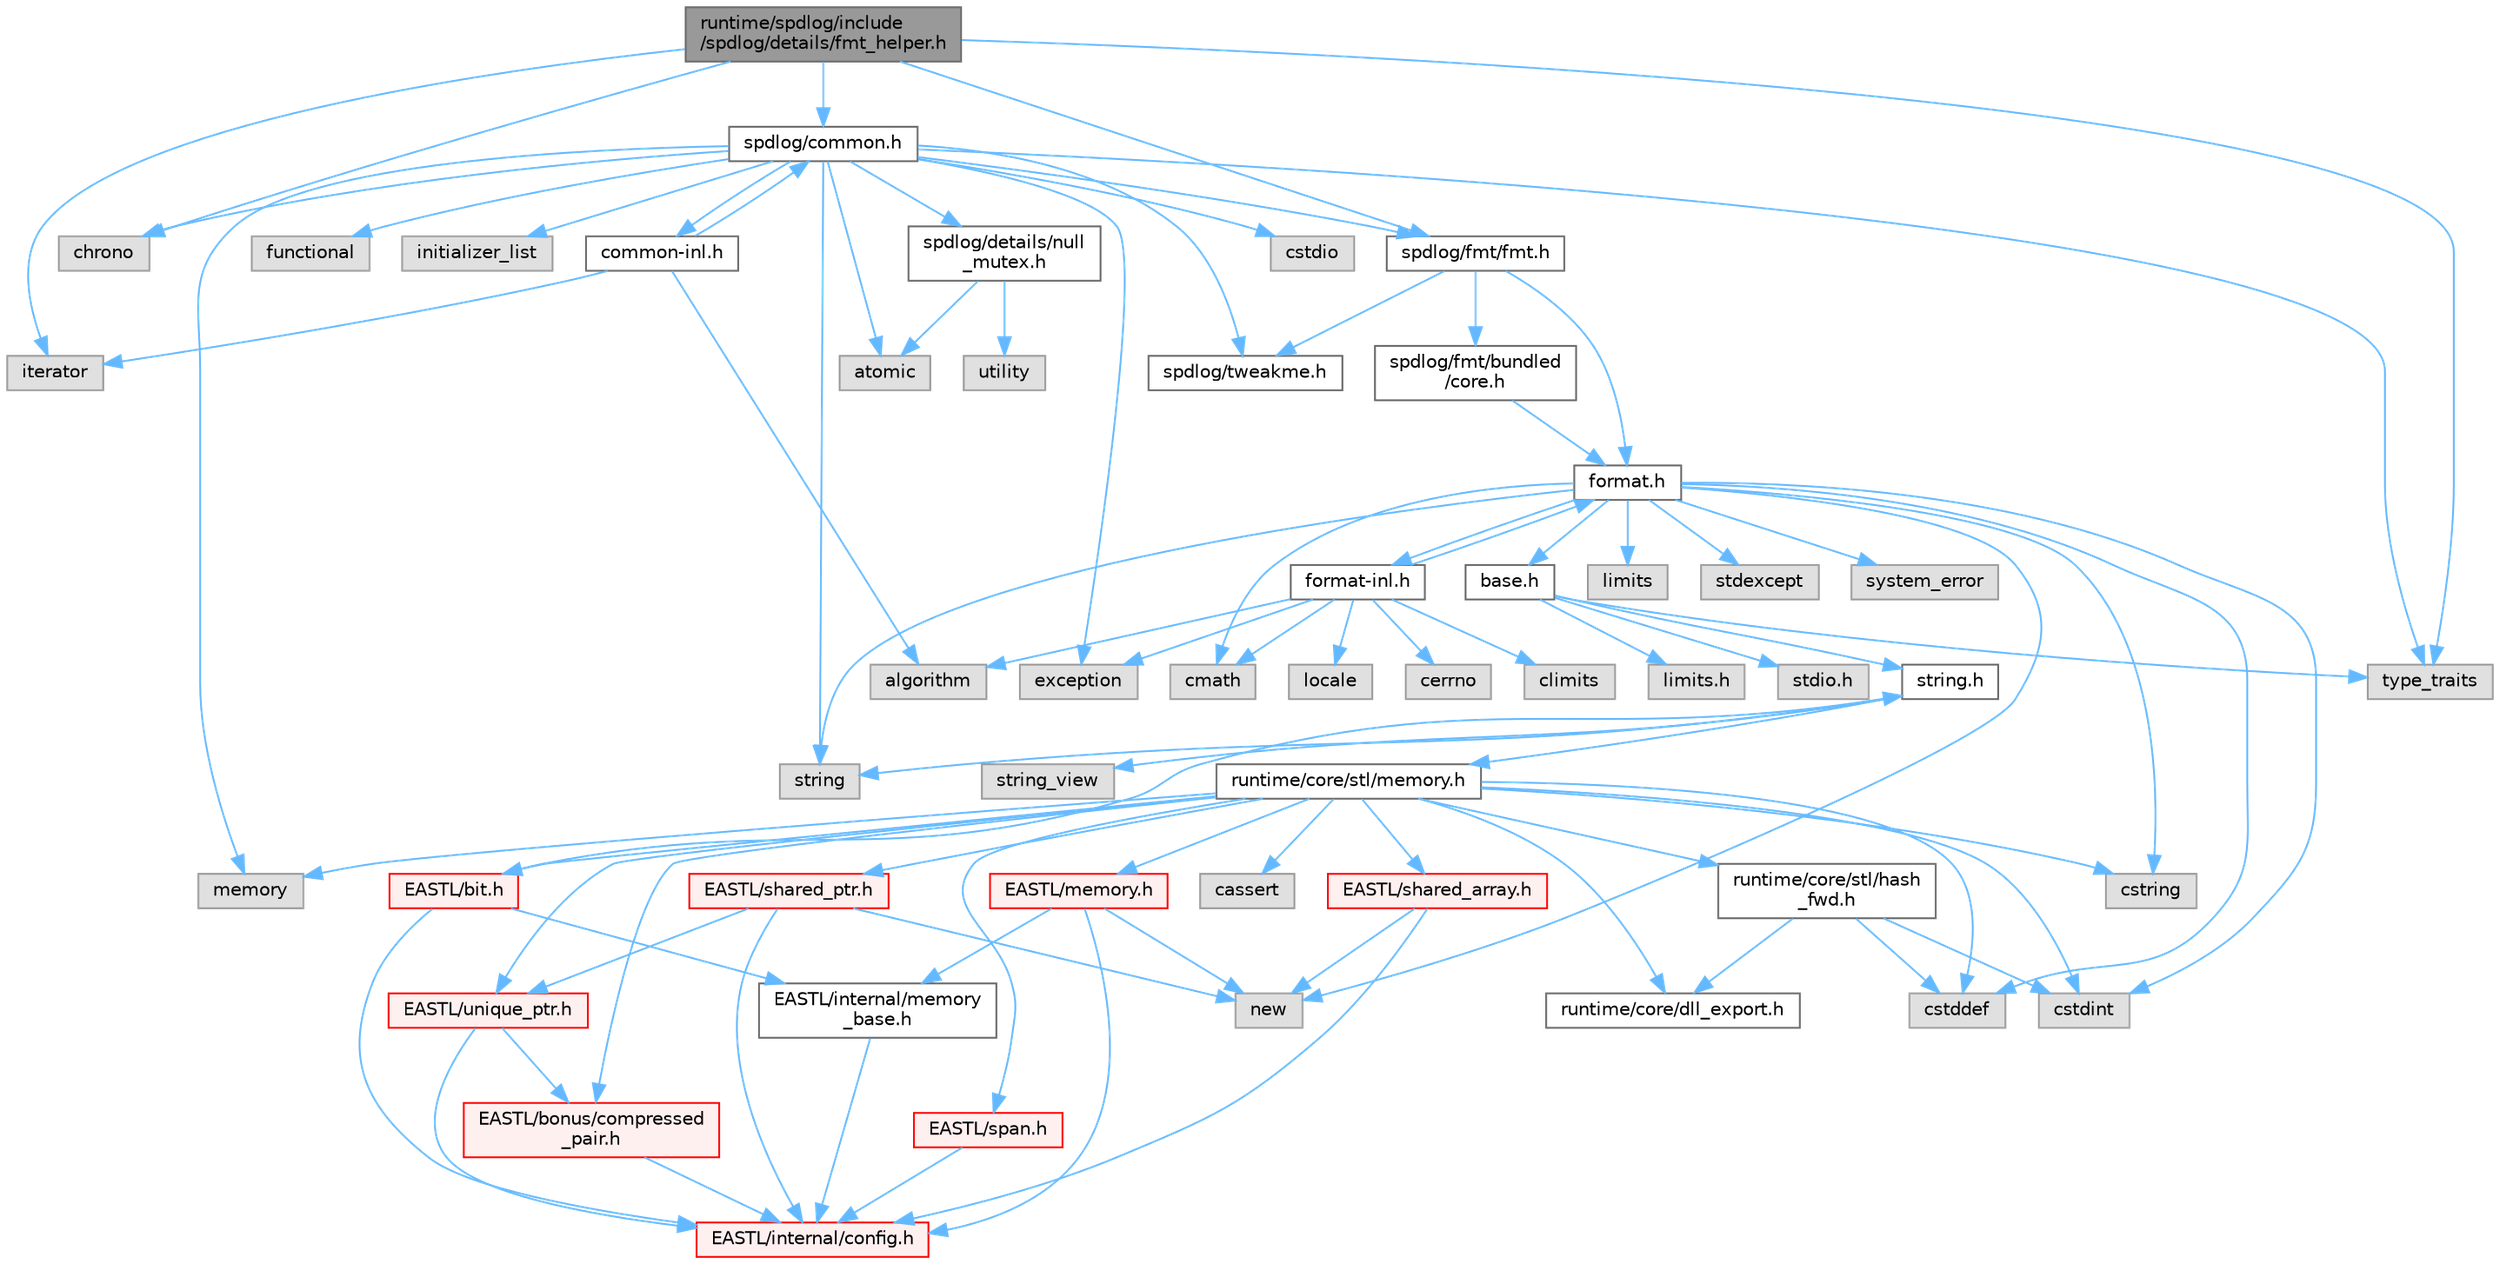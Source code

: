 digraph "runtime/spdlog/include/spdlog/details/fmt_helper.h"
{
 // LATEX_PDF_SIZE
  bgcolor="transparent";
  edge [fontname=Helvetica,fontsize=10,labelfontname=Helvetica,labelfontsize=10];
  node [fontname=Helvetica,fontsize=10,shape=box,height=0.2,width=0.4];
  Node1 [id="Node000001",label="runtime/spdlog/include\l/spdlog/details/fmt_helper.h",height=0.2,width=0.4,color="gray40", fillcolor="grey60", style="filled", fontcolor="black",tooltip=" "];
  Node1 -> Node2 [id="edge86_Node000001_Node000002",color="steelblue1",style="solid",tooltip=" "];
  Node2 [id="Node000002",label="chrono",height=0.2,width=0.4,color="grey60", fillcolor="#E0E0E0", style="filled",tooltip=" "];
  Node1 -> Node3 [id="edge87_Node000001_Node000003",color="steelblue1",style="solid",tooltip=" "];
  Node3 [id="Node000003",label="iterator",height=0.2,width=0.4,color="grey60", fillcolor="#E0E0E0", style="filled",tooltip=" "];
  Node1 -> Node4 [id="edge88_Node000001_Node000004",color="steelblue1",style="solid",tooltip=" "];
  Node4 [id="Node000004",label="spdlog/common.h",height=0.2,width=0.4,color="grey40", fillcolor="white", style="filled",URL="$common_8h.html",tooltip=" "];
  Node4 -> Node5 [id="edge89_Node000004_Node000005",color="steelblue1",style="solid",tooltip=" "];
  Node5 [id="Node000005",label="spdlog/details/null\l_mutex.h",height=0.2,width=0.4,color="grey40", fillcolor="white", style="filled",URL="$null__mutex_8h.html",tooltip=" "];
  Node5 -> Node6 [id="edge90_Node000005_Node000006",color="steelblue1",style="solid",tooltip=" "];
  Node6 [id="Node000006",label="atomic",height=0.2,width=0.4,color="grey60", fillcolor="#E0E0E0", style="filled",tooltip=" "];
  Node5 -> Node7 [id="edge91_Node000005_Node000007",color="steelblue1",style="solid",tooltip=" "];
  Node7 [id="Node000007",label="utility",height=0.2,width=0.4,color="grey60", fillcolor="#E0E0E0", style="filled",tooltip=" "];
  Node4 -> Node8 [id="edge92_Node000004_Node000008",color="steelblue1",style="solid",tooltip=" "];
  Node8 [id="Node000008",label="spdlog/tweakme.h",height=0.2,width=0.4,color="grey40", fillcolor="white", style="filled",URL="$tweakme_8h.html",tooltip=" "];
  Node4 -> Node6 [id="edge93_Node000004_Node000006",color="steelblue1",style="solid",tooltip=" "];
  Node4 -> Node2 [id="edge94_Node000004_Node000002",color="steelblue1",style="solid",tooltip=" "];
  Node4 -> Node9 [id="edge95_Node000004_Node000009",color="steelblue1",style="solid",tooltip=" "];
  Node9 [id="Node000009",label="cstdio",height=0.2,width=0.4,color="grey60", fillcolor="#E0E0E0", style="filled",tooltip=" "];
  Node4 -> Node10 [id="edge96_Node000004_Node000010",color="steelblue1",style="solid",tooltip=" "];
  Node10 [id="Node000010",label="exception",height=0.2,width=0.4,color="grey60", fillcolor="#E0E0E0", style="filled",tooltip=" "];
  Node4 -> Node11 [id="edge97_Node000004_Node000011",color="steelblue1",style="solid",tooltip=" "];
  Node11 [id="Node000011",label="functional",height=0.2,width=0.4,color="grey60", fillcolor="#E0E0E0", style="filled",tooltip=" "];
  Node4 -> Node12 [id="edge98_Node000004_Node000012",color="steelblue1",style="solid",tooltip=" "];
  Node12 [id="Node000012",label="initializer_list",height=0.2,width=0.4,color="grey60", fillcolor="#E0E0E0", style="filled",tooltip=" "];
  Node4 -> Node13 [id="edge99_Node000004_Node000013",color="steelblue1",style="solid",tooltip=" "];
  Node13 [id="Node000013",label="memory",height=0.2,width=0.4,color="grey60", fillcolor="#E0E0E0", style="filled",tooltip=" "];
  Node4 -> Node14 [id="edge100_Node000004_Node000014",color="steelblue1",style="solid",tooltip=" "];
  Node14 [id="Node000014",label="string",height=0.2,width=0.4,color="grey60", fillcolor="#E0E0E0", style="filled",tooltip=" "];
  Node4 -> Node15 [id="edge101_Node000004_Node000015",color="steelblue1",style="solid",tooltip=" "];
  Node15 [id="Node000015",label="type_traits",height=0.2,width=0.4,color="grey60", fillcolor="#E0E0E0", style="filled",tooltip=" "];
  Node4 -> Node16 [id="edge102_Node000004_Node000016",color="steelblue1",style="solid",tooltip=" "];
  Node16 [id="Node000016",label="spdlog/fmt/fmt.h",height=0.2,width=0.4,color="grey40", fillcolor="white", style="filled",URL="$fmt_8h.html",tooltip=" "];
  Node16 -> Node8 [id="edge103_Node000016_Node000008",color="steelblue1",style="solid",tooltip=" "];
  Node16 -> Node17 [id="edge104_Node000016_Node000017",color="steelblue1",style="solid",tooltip=" "];
  Node17 [id="Node000017",label="spdlog/fmt/bundled\l/core.h",height=0.2,width=0.4,color="grey40", fillcolor="white", style="filled",URL="$core_8h.html",tooltip=" "];
  Node17 -> Node18 [id="edge105_Node000017_Node000018",color="steelblue1",style="solid",tooltip=" "];
  Node18 [id="Node000018",label="format.h",height=0.2,width=0.4,color="grey40", fillcolor="white", style="filled",URL="$spdlog_2include_2spdlog_2fmt_2bundled_2format_8h.html",tooltip=" "];
  Node18 -> Node19 [id="edge106_Node000018_Node000019",color="steelblue1",style="solid",tooltip=" "];
  Node19 [id="Node000019",label="base.h",height=0.2,width=0.4,color="grey40", fillcolor="white", style="filled",URL="$base_8h.html",tooltip=" "];
  Node19 -> Node20 [id="edge107_Node000019_Node000020",color="steelblue1",style="solid",tooltip=" "];
  Node20 [id="Node000020",label="limits.h",height=0.2,width=0.4,color="grey60", fillcolor="#E0E0E0", style="filled",tooltip=" "];
  Node19 -> Node21 [id="edge108_Node000019_Node000021",color="steelblue1",style="solid",tooltip=" "];
  Node21 [id="Node000021",label="stdio.h",height=0.2,width=0.4,color="grey60", fillcolor="#E0E0E0", style="filled",tooltip=" "];
  Node19 -> Node22 [id="edge109_Node000019_Node000022",color="steelblue1",style="solid",tooltip=" "];
  Node22 [id="Node000022",label="string.h",height=0.2,width=0.4,color="grey40", fillcolor="white", style="filled",URL="$string_8h.html",tooltip=" "];
  Node22 -> Node14 [id="edge110_Node000022_Node000014",color="steelblue1",style="solid",tooltip=" "];
  Node22 -> Node23 [id="edge111_Node000022_Node000023",color="steelblue1",style="solid",tooltip=" "];
  Node23 [id="Node000023",label="string_view",height=0.2,width=0.4,color="grey60", fillcolor="#E0E0E0", style="filled",tooltip=" "];
  Node22 -> Node24 [id="edge112_Node000022_Node000024",color="steelblue1",style="solid",tooltip=" "];
  Node24 [id="Node000024",label="runtime/core/stl/memory.h",height=0.2,width=0.4,color="grey40", fillcolor="white", style="filled",URL="$core_2stl_2memory_8h.html",tooltip=" "];
  Node24 -> Node25 [id="edge113_Node000024_Node000025",color="steelblue1",style="solid",tooltip=" "];
  Node25 [id="Node000025",label="cstddef",height=0.2,width=0.4,color="grey60", fillcolor="#E0E0E0", style="filled",tooltip=" "];
  Node24 -> Node26 [id="edge114_Node000024_Node000026",color="steelblue1",style="solid",tooltip=" "];
  Node26 [id="Node000026",label="cstdint",height=0.2,width=0.4,color="grey60", fillcolor="#E0E0E0", style="filled",tooltip=" "];
  Node24 -> Node27 [id="edge115_Node000024_Node000027",color="steelblue1",style="solid",tooltip=" "];
  Node27 [id="Node000027",label="cassert",height=0.2,width=0.4,color="grey60", fillcolor="#E0E0E0", style="filled",tooltip=" "];
  Node24 -> Node13 [id="edge116_Node000024_Node000013",color="steelblue1",style="solid",tooltip=" "];
  Node24 -> Node28 [id="edge117_Node000024_Node000028",color="steelblue1",style="solid",tooltip=" "];
  Node28 [id="Node000028",label="cstring",height=0.2,width=0.4,color="grey60", fillcolor="#E0E0E0", style="filled",tooltip=" "];
  Node24 -> Node29 [id="edge118_Node000024_Node000029",color="steelblue1",style="solid",tooltip=" "];
  Node29 [id="Node000029",label="EASTL/bit.h",height=0.2,width=0.4,color="red", fillcolor="#FFF0F0", style="filled",URL="$bit_8h.html",tooltip=" "];
  Node29 -> Node30 [id="edge119_Node000029_Node000030",color="steelblue1",style="solid",tooltip=" "];
  Node30 [id="Node000030",label="EASTL/internal/config.h",height=0.2,width=0.4,color="red", fillcolor="#FFF0F0", style="filled",URL="$config_8h.html",tooltip=" "];
  Node29 -> Node39 [id="edge120_Node000029_Node000039",color="steelblue1",style="solid",tooltip=" "];
  Node39 [id="Node000039",label="EASTL/internal/memory\l_base.h",height=0.2,width=0.4,color="grey40", fillcolor="white", style="filled",URL="$memory__base_8h.html",tooltip=" "];
  Node39 -> Node30 [id="edge121_Node000039_Node000030",color="steelblue1",style="solid",tooltip=" "];
  Node29 -> Node22 [id="edge122_Node000029_Node000022",color="steelblue1",style="solid",tooltip=" "];
  Node24 -> Node49 [id="edge123_Node000024_Node000049",color="steelblue1",style="solid",tooltip=" "];
  Node49 [id="Node000049",label="EASTL/memory.h",height=0.2,width=0.4,color="red", fillcolor="#FFF0F0", style="filled",URL="$_e_a_s_t_l_2include_2_e_a_s_t_l_2memory_8h.html",tooltip=" "];
  Node49 -> Node30 [id="edge124_Node000049_Node000030",color="steelblue1",style="solid",tooltip=" "];
  Node49 -> Node39 [id="edge125_Node000049_Node000039",color="steelblue1",style="solid",tooltip=" "];
  Node49 -> Node64 [id="edge126_Node000049_Node000064",color="steelblue1",style="solid",tooltip=" "];
  Node64 [id="Node000064",label="new",height=0.2,width=0.4,color="grey60", fillcolor="#E0E0E0", style="filled",tooltip=" "];
  Node24 -> Node76 [id="edge127_Node000024_Node000076",color="steelblue1",style="solid",tooltip=" "];
  Node76 [id="Node000076",label="EASTL/shared_array.h",height=0.2,width=0.4,color="red", fillcolor="#FFF0F0", style="filled",URL="$shared__array_8h.html",tooltip=" "];
  Node76 -> Node30 [id="edge128_Node000076_Node000030",color="steelblue1",style="solid",tooltip=" "];
  Node76 -> Node64 [id="edge129_Node000076_Node000064",color="steelblue1",style="solid",tooltip=" "];
  Node24 -> Node78 [id="edge130_Node000024_Node000078",color="steelblue1",style="solid",tooltip=" "];
  Node78 [id="Node000078",label="EASTL/unique_ptr.h",height=0.2,width=0.4,color="red", fillcolor="#FFF0F0", style="filled",URL="$unique__ptr_8h.html",tooltip=" "];
  Node78 -> Node79 [id="edge131_Node000078_Node000079",color="steelblue1",style="solid",tooltip=" "];
  Node79 [id="Node000079",label="EASTL/bonus/compressed\l_pair.h",height=0.2,width=0.4,color="red", fillcolor="#FFF0F0", style="filled",URL="$compressed__pair_8h.html",tooltip=" "];
  Node79 -> Node30 [id="edge132_Node000079_Node000030",color="steelblue1",style="solid",tooltip=" "];
  Node78 -> Node30 [id="edge133_Node000078_Node000030",color="steelblue1",style="solid",tooltip=" "];
  Node24 -> Node81 [id="edge134_Node000024_Node000081",color="steelblue1",style="solid",tooltip=" "];
  Node81 [id="Node000081",label="EASTL/shared_ptr.h",height=0.2,width=0.4,color="red", fillcolor="#FFF0F0", style="filled",URL="$shared__ptr_8h.html",tooltip=" "];
  Node81 -> Node30 [id="edge135_Node000081_Node000030",color="steelblue1",style="solid",tooltip=" "];
  Node81 -> Node78 [id="edge136_Node000081_Node000078",color="steelblue1",style="solid",tooltip=" "];
  Node81 -> Node64 [id="edge137_Node000081_Node000064",color="steelblue1",style="solid",tooltip=" "];
  Node24 -> Node161 [id="edge138_Node000024_Node000161",color="steelblue1",style="solid",tooltip=" "];
  Node161 [id="Node000161",label="EASTL/span.h",height=0.2,width=0.4,color="red", fillcolor="#FFF0F0", style="filled",URL="$span_8h.html",tooltip=" "];
  Node161 -> Node30 [id="edge139_Node000161_Node000030",color="steelblue1",style="solid",tooltip=" "];
  Node24 -> Node79 [id="edge140_Node000024_Node000079",color="steelblue1",style="solid",tooltip=" "];
  Node24 -> Node164 [id="edge141_Node000024_Node000164",color="steelblue1",style="solid",tooltip=" "];
  Node164 [id="Node000164",label="runtime/core/dll_export.h",height=0.2,width=0.4,color="grey40", fillcolor="white", style="filled",URL="$dll__export_8h.html",tooltip=" "];
  Node24 -> Node165 [id="edge142_Node000024_Node000165",color="steelblue1",style="solid",tooltip=" "];
  Node165 [id="Node000165",label="runtime/core/stl/hash\l_fwd.h",height=0.2,width=0.4,color="grey40", fillcolor="white", style="filled",URL="$hash__fwd_8h.html",tooltip=" "];
  Node165 -> Node25 [id="edge143_Node000165_Node000025",color="steelblue1",style="solid",tooltip=" "];
  Node165 -> Node26 [id="edge144_Node000165_Node000026",color="steelblue1",style="solid",tooltip=" "];
  Node165 -> Node164 [id="edge145_Node000165_Node000164",color="steelblue1",style="solid",tooltip=" "];
  Node19 -> Node15 [id="edge146_Node000019_Node000015",color="steelblue1",style="solid",tooltip=" "];
  Node18 -> Node166 [id="edge147_Node000018_Node000166",color="steelblue1",style="solid",tooltip=" "];
  Node166 [id="Node000166",label="cmath",height=0.2,width=0.4,color="grey60", fillcolor="#E0E0E0", style="filled",tooltip=" "];
  Node18 -> Node25 [id="edge148_Node000018_Node000025",color="steelblue1",style="solid",tooltip=" "];
  Node18 -> Node26 [id="edge149_Node000018_Node000026",color="steelblue1",style="solid",tooltip=" "];
  Node18 -> Node28 [id="edge150_Node000018_Node000028",color="steelblue1",style="solid",tooltip=" "];
  Node18 -> Node167 [id="edge151_Node000018_Node000167",color="steelblue1",style="solid",tooltip=" "];
  Node167 [id="Node000167",label="limits",height=0.2,width=0.4,color="grey60", fillcolor="#E0E0E0", style="filled",tooltip=" "];
  Node18 -> Node64 [id="edge152_Node000018_Node000064",color="steelblue1",style="solid",tooltip=" "];
  Node18 -> Node168 [id="edge153_Node000018_Node000168",color="steelblue1",style="solid",tooltip=" "];
  Node168 [id="Node000168",label="stdexcept",height=0.2,width=0.4,color="grey60", fillcolor="#E0E0E0", style="filled",tooltip=" "];
  Node18 -> Node14 [id="edge154_Node000018_Node000014",color="steelblue1",style="solid",tooltip=" "];
  Node18 -> Node169 [id="edge155_Node000018_Node000169",color="steelblue1",style="solid",tooltip=" "];
  Node169 [id="Node000169",label="system_error",height=0.2,width=0.4,color="grey60", fillcolor="#E0E0E0", style="filled",tooltip=" "];
  Node18 -> Node170 [id="edge156_Node000018_Node000170",color="steelblue1",style="solid",tooltip=" "];
  Node170 [id="Node000170",label="format-inl.h",height=0.2,width=0.4,color="grey40", fillcolor="white", style="filled",URL="$format-inl_8h.html",tooltip=" "];
  Node170 -> Node171 [id="edge157_Node000170_Node000171",color="steelblue1",style="solid",tooltip=" "];
  Node171 [id="Node000171",label="algorithm",height=0.2,width=0.4,color="grey60", fillcolor="#E0E0E0", style="filled",tooltip=" "];
  Node170 -> Node172 [id="edge158_Node000170_Node000172",color="steelblue1",style="solid",tooltip=" "];
  Node172 [id="Node000172",label="cerrno",height=0.2,width=0.4,color="grey60", fillcolor="#E0E0E0", style="filled",tooltip=" "];
  Node170 -> Node173 [id="edge159_Node000170_Node000173",color="steelblue1",style="solid",tooltip=" "];
  Node173 [id="Node000173",label="climits",height=0.2,width=0.4,color="grey60", fillcolor="#E0E0E0", style="filled",tooltip=" "];
  Node170 -> Node166 [id="edge160_Node000170_Node000166",color="steelblue1",style="solid",tooltip=" "];
  Node170 -> Node10 [id="edge161_Node000170_Node000010",color="steelblue1",style="solid",tooltip=" "];
  Node170 -> Node18 [id="edge162_Node000170_Node000018",color="steelblue1",style="solid",tooltip=" "];
  Node170 -> Node174 [id="edge163_Node000170_Node000174",color="steelblue1",style="solid",tooltip=" "];
  Node174 [id="Node000174",label="locale",height=0.2,width=0.4,color="grey60", fillcolor="#E0E0E0", style="filled",tooltip=" "];
  Node16 -> Node18 [id="edge164_Node000016_Node000018",color="steelblue1",style="solid",tooltip=" "];
  Node4 -> Node175 [id="edge165_Node000004_Node000175",color="steelblue1",style="solid",tooltip=" "];
  Node175 [id="Node000175",label="common-inl.h",height=0.2,width=0.4,color="grey40", fillcolor="white", style="filled",URL="$common-inl_8h.html",tooltip=" "];
  Node175 -> Node4 [id="edge166_Node000175_Node000004",color="steelblue1",style="solid",tooltip=" "];
  Node175 -> Node171 [id="edge167_Node000175_Node000171",color="steelblue1",style="solid",tooltip=" "];
  Node175 -> Node3 [id="edge168_Node000175_Node000003",color="steelblue1",style="solid",tooltip=" "];
  Node1 -> Node16 [id="edge169_Node000001_Node000016",color="steelblue1",style="solid",tooltip=" "];
  Node1 -> Node15 [id="edge170_Node000001_Node000015",color="steelblue1",style="solid",tooltip=" "];
}
